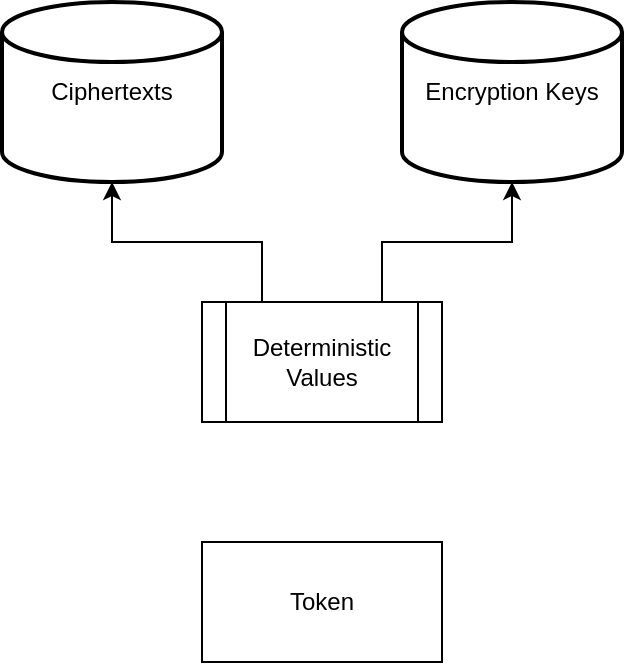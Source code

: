 <mxfile version="14.9.9" type="device"><diagram id="I5UnCSFcA25GP4IlYxOL" name="Page-1"><mxGraphModel dx="1414" dy="773" grid="1" gridSize="10" guides="1" tooltips="1" connect="1" arrows="1" fold="1" page="1" pageScale="1" pageWidth="850" pageHeight="1100" math="0" shadow="0"><root><mxCell id="0"/><mxCell id="1" parent="0"/><mxCell id="iwRjh0iic2hCf9xbBH89-1" value="Ciphertexts" style="strokeWidth=2;html=1;shape=mxgraph.flowchart.database;whiteSpace=wrap;" vertex="1" parent="1"><mxGeometry x="40" y="40" width="110" height="90" as="geometry"/></mxCell><mxCell id="iwRjh0iic2hCf9xbBH89-2" value="Encryption Keys" style="strokeWidth=2;html=1;shape=mxgraph.flowchart.database;whiteSpace=wrap;" vertex="1" parent="1"><mxGeometry x="240" y="40" width="110" height="90" as="geometry"/></mxCell><mxCell id="iwRjh0iic2hCf9xbBH89-3" value="Token" style="rounded=0;whiteSpace=wrap;html=1;" vertex="1" parent="1"><mxGeometry x="140" y="310" width="120" height="60" as="geometry"/></mxCell><mxCell id="iwRjh0iic2hCf9xbBH89-6" style="edgeStyle=orthogonalEdgeStyle;rounded=0;orthogonalLoop=1;jettySize=auto;html=1;exitX=0.25;exitY=0;exitDx=0;exitDy=0;entryX=0.5;entryY=1;entryDx=0;entryDy=0;entryPerimeter=0;" edge="1" parent="1" source="iwRjh0iic2hCf9xbBH89-4" target="iwRjh0iic2hCf9xbBH89-1"><mxGeometry relative="1" as="geometry"/></mxCell><mxCell id="iwRjh0iic2hCf9xbBH89-7" style="edgeStyle=orthogonalEdgeStyle;rounded=0;orthogonalLoop=1;jettySize=auto;html=1;exitX=0.75;exitY=0;exitDx=0;exitDy=0;entryX=0.5;entryY=1;entryDx=0;entryDy=0;entryPerimeter=0;" edge="1" parent="1" source="iwRjh0iic2hCf9xbBH89-4" target="iwRjh0iic2hCf9xbBH89-2"><mxGeometry relative="1" as="geometry"/></mxCell><mxCell id="iwRjh0iic2hCf9xbBH89-4" value="Deterministic Values" style="shape=process;whiteSpace=wrap;html=1;backgroundOutline=1;" vertex="1" parent="1"><mxGeometry x="140" y="190" width="120" height="60" as="geometry"/></mxCell></root></mxGraphModel></diagram></mxfile>